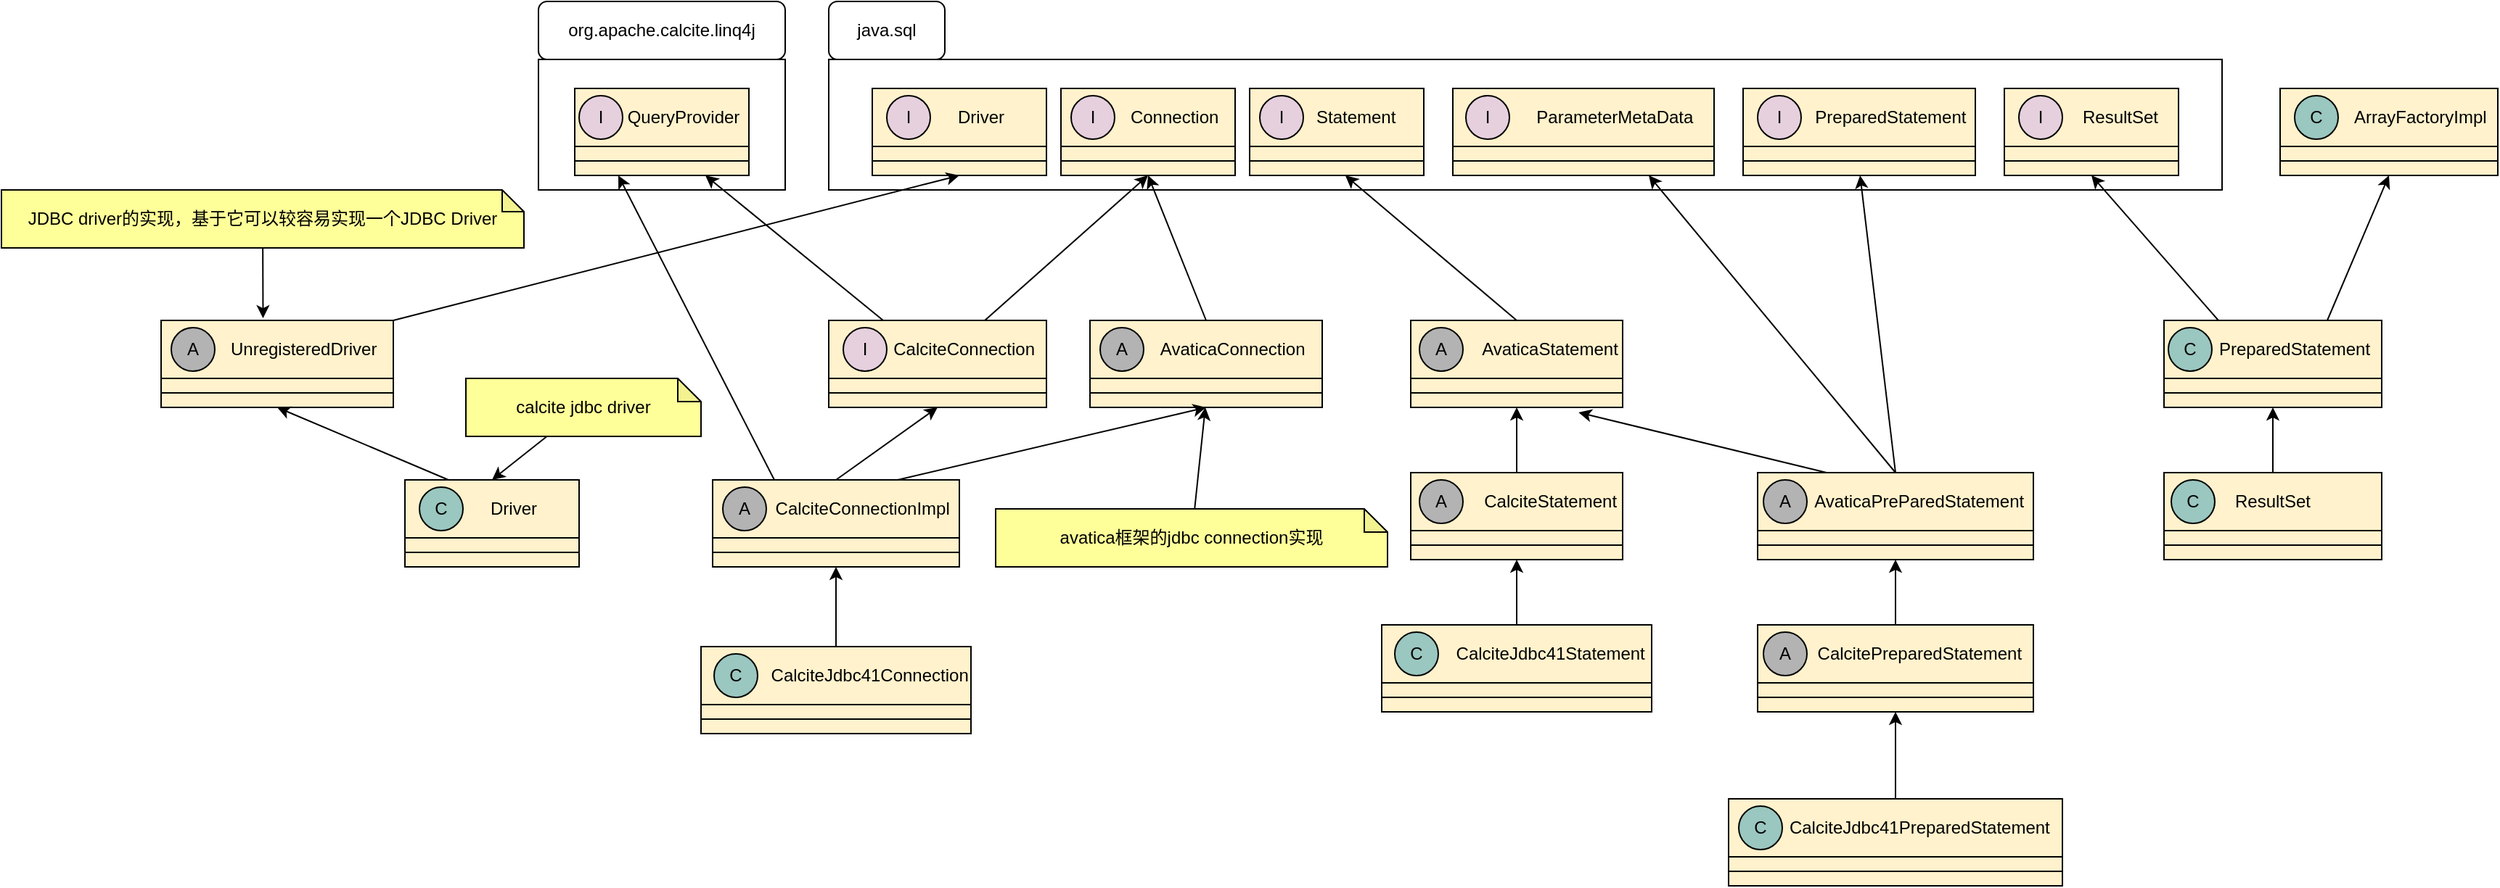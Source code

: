 <mxfile version="16.2.2" type="github">
  <diagram id="-UwCyb8EPpXwhege9Taq" name="Page-1">
    <mxGraphModel dx="2494" dy="644" grid="1" gridSize="10" guides="1" tooltips="1" connect="1" arrows="1" fold="1" page="1" pageScale="1" pageWidth="1169" pageHeight="827" math="0" shadow="0">
      <root>
        <mxCell id="0" />
        <mxCell id="1" parent="0" />
        <mxCell id="8PEX_Hkn2caYpky-pX6P-1" value="" style="rounded=0;whiteSpace=wrap;html=1;" vertex="1" parent="1">
          <mxGeometry x="200" y="140" width="960" height="90" as="geometry" />
        </mxCell>
        <mxCell id="8PEX_Hkn2caYpky-pX6P-2" value="&amp;nbsp; &amp;nbsp; &amp;nbsp; &amp;nbsp; &amp;nbsp;Driver" style="rounded=0;whiteSpace=wrap;html=1;fillColor=#FFF2CC;" vertex="1" parent="1">
          <mxGeometry x="230" y="160" width="120" height="40" as="geometry" />
        </mxCell>
        <mxCell id="8PEX_Hkn2caYpky-pX6P-8" value="java.sql" style="rounded=1;whiteSpace=wrap;html=1;" vertex="1" parent="1">
          <mxGeometry x="200" y="100" width="80" height="40" as="geometry" />
        </mxCell>
        <mxCell id="8PEX_Hkn2caYpky-pX6P-9" value="&amp;nbsp; &amp;nbsp; &amp;nbsp; &amp;nbsp; &amp;nbsp; &amp;nbsp;Connection" style="rounded=0;whiteSpace=wrap;html=1;fillColor=#FFF2CC;" vertex="1" parent="1">
          <mxGeometry x="360" y="160" width="120" height="40" as="geometry" />
        </mxCell>
        <mxCell id="8PEX_Hkn2caYpky-pX6P-10" value="&amp;nbsp; &amp;nbsp; &amp;nbsp; &amp;nbsp; Statement" style="rounded=0;whiteSpace=wrap;html=1;fillColor=#FFF2CC;" vertex="1" parent="1">
          <mxGeometry x="490" y="160" width="120" height="40" as="geometry" />
        </mxCell>
        <mxCell id="8PEX_Hkn2caYpky-pX6P-11" value="&amp;nbsp; &amp;nbsp; &amp;nbsp; &amp;nbsp; &amp;nbsp; &amp;nbsp; &amp;nbsp;ParameterMetaData" style="rounded=0;whiteSpace=wrap;html=1;fillColor=#FFF2CC;" vertex="1" parent="1">
          <mxGeometry x="630" y="160" width="180" height="40" as="geometry" />
        </mxCell>
        <mxCell id="8PEX_Hkn2caYpky-pX6P-12" value="&amp;nbsp; &amp;nbsp; &amp;nbsp; &amp;nbsp; &amp;nbsp; &amp;nbsp; &amp;nbsp;PreparedStatement" style="rounded=0;whiteSpace=wrap;html=1;fillColor=#FFF2CC;" vertex="1" parent="1">
          <mxGeometry x="830" y="160" width="160" height="40" as="geometry" />
        </mxCell>
        <mxCell id="8PEX_Hkn2caYpky-pX6P-13" value="&amp;nbsp; &amp;nbsp; &amp;nbsp; &amp;nbsp; &amp;nbsp; &amp;nbsp; ResultSet" style="rounded=0;whiteSpace=wrap;html=1;fillColor=#FFF2CC;" vertex="1" parent="1">
          <mxGeometry x="1010" y="160" width="120" height="40" as="geometry" />
        </mxCell>
        <mxCell id="8PEX_Hkn2caYpky-pX6P-14" value="" style="rounded=0;whiteSpace=wrap;html=1;fillColor=#FFF2CC;" vertex="1" parent="1">
          <mxGeometry x="230" y="200" width="120" height="10" as="geometry" />
        </mxCell>
        <mxCell id="8PEX_Hkn2caYpky-pX6P-15" value="" style="rounded=0;whiteSpace=wrap;html=1;fillColor=#FFF2CC;" vertex="1" parent="1">
          <mxGeometry x="360" y="200" width="120" height="10" as="geometry" />
        </mxCell>
        <mxCell id="8PEX_Hkn2caYpky-pX6P-16" value="" style="rounded=0;whiteSpace=wrap;html=1;fillColor=#FFF2CC;" vertex="1" parent="1">
          <mxGeometry x="490" y="200" width="120" height="10" as="geometry" />
        </mxCell>
        <mxCell id="8PEX_Hkn2caYpky-pX6P-17" value="" style="rounded=0;whiteSpace=wrap;html=1;fillColor=#FFF2CC;" vertex="1" parent="1">
          <mxGeometry x="630" y="200" width="180" height="10" as="geometry" />
        </mxCell>
        <mxCell id="8PEX_Hkn2caYpky-pX6P-18" value="" style="rounded=0;whiteSpace=wrap;html=1;fillColor=#FFF2CC;" vertex="1" parent="1">
          <mxGeometry x="830" y="200" width="160" height="10" as="geometry" />
        </mxCell>
        <mxCell id="8PEX_Hkn2caYpky-pX6P-19" value="" style="rounded=0;whiteSpace=wrap;html=1;fillColor=#FFF2CC;" vertex="1" parent="1">
          <mxGeometry x="1010" y="200" width="120" height="10" as="geometry" />
        </mxCell>
        <mxCell id="8PEX_Hkn2caYpky-pX6P-20" value="" style="rounded=0;whiteSpace=wrap;html=1;fillColor=#FFFFFF;" vertex="1" parent="1">
          <mxGeometry y="140" width="170" height="90" as="geometry" />
        </mxCell>
        <mxCell id="8PEX_Hkn2caYpky-pX6P-21" value="&amp;nbsp; &amp;nbsp; &amp;nbsp; &amp;nbsp; &amp;nbsp;QueryProvider" style="rounded=0;whiteSpace=wrap;html=1;fillColor=#FFF2CC;" vertex="1" parent="1">
          <mxGeometry x="25" y="160" width="120" height="40" as="geometry" />
        </mxCell>
        <mxCell id="8PEX_Hkn2caYpky-pX6P-22" value="" style="rounded=0;whiteSpace=wrap;html=1;fillColor=#FFF2CC;" vertex="1" parent="1">
          <mxGeometry x="25" y="200" width="120" height="10" as="geometry" />
        </mxCell>
        <mxCell id="8PEX_Hkn2caYpky-pX6P-23" value="org.apache.calcite.linq4j" style="rounded=1;whiteSpace=wrap;html=1;" vertex="1" parent="1">
          <mxGeometry y="100" width="170" height="40" as="geometry" />
        </mxCell>
        <mxCell id="8PEX_Hkn2caYpky-pX6P-24" value="" style="rounded=0;whiteSpace=wrap;html=1;fillColor=#FFF2CC;" vertex="1" parent="1">
          <mxGeometry x="230" y="210" width="120" height="10" as="geometry" />
        </mxCell>
        <mxCell id="8PEX_Hkn2caYpky-pX6P-25" value="" style="rounded=0;whiteSpace=wrap;html=1;fillColor=#FFF2CC;" vertex="1" parent="1">
          <mxGeometry x="360" y="210" width="120" height="10" as="geometry" />
        </mxCell>
        <mxCell id="8PEX_Hkn2caYpky-pX6P-26" value="" style="rounded=0;whiteSpace=wrap;html=1;fillColor=#FFF2CC;" vertex="1" parent="1">
          <mxGeometry x="490" y="210" width="120" height="10" as="geometry" />
        </mxCell>
        <mxCell id="8PEX_Hkn2caYpky-pX6P-27" value="" style="rounded=0;whiteSpace=wrap;html=1;fillColor=#FFF2CC;" vertex="1" parent="1">
          <mxGeometry x="630" y="210" width="180" height="10" as="geometry" />
        </mxCell>
        <mxCell id="8PEX_Hkn2caYpky-pX6P-28" value="" style="rounded=0;whiteSpace=wrap;html=1;fillColor=#FFF2CC;" vertex="1" parent="1">
          <mxGeometry x="830" y="210" width="160" height="10" as="geometry" />
        </mxCell>
        <mxCell id="8PEX_Hkn2caYpky-pX6P-29" value="" style="rounded=0;whiteSpace=wrap;html=1;fillColor=#FFF2CC;" vertex="1" parent="1">
          <mxGeometry x="1010" y="210" width="120" height="10" as="geometry" />
        </mxCell>
        <mxCell id="8PEX_Hkn2caYpky-pX6P-30" value="&amp;nbsp; &amp;nbsp; &amp;nbsp; &amp;nbsp; &amp;nbsp; &amp;nbsp;CalciteConnection" style="rounded=0;whiteSpace=wrap;html=1;fillColor=#FFF2CC;" vertex="1" parent="1">
          <mxGeometry x="200" y="320" width="150" height="40" as="geometry" />
        </mxCell>
        <mxCell id="8PEX_Hkn2caYpky-pX6P-31" value="&amp;nbsp; &amp;nbsp; &amp;nbsp; &amp;nbsp; &amp;nbsp; &amp;nbsp;AvaticaConnection" style="rounded=0;whiteSpace=wrap;html=1;fillColor=#FFF2CC;" vertex="1" parent="1">
          <mxGeometry x="380" y="320" width="160" height="40" as="geometry" />
        </mxCell>
        <mxCell id="8PEX_Hkn2caYpky-pX6P-32" value="&amp;nbsp; &amp;nbsp; &amp;nbsp; &amp;nbsp; &amp;nbsp; &amp;nbsp; &amp;nbsp; AvaticaStatement" style="rounded=0;whiteSpace=wrap;html=1;fillColor=#FFF2CC;" vertex="1" parent="1">
          <mxGeometry x="601" y="320" width="146" height="40" as="geometry" />
        </mxCell>
        <mxCell id="8PEX_Hkn2caYpky-pX6P-33" value="&amp;nbsp; &amp;nbsp; &amp;nbsp; &amp;nbsp; &amp;nbsp; AvaticaPreParedStatement" style="rounded=0;whiteSpace=wrap;html=1;fillColor=#FFF2CC;" vertex="1" parent="1">
          <mxGeometry x="840" y="425" width="190" height="40" as="geometry" />
        </mxCell>
        <mxCell id="8PEX_Hkn2caYpky-pX6P-34" value="&amp;nbsp; &amp;nbsp; &amp;nbsp; &amp;nbsp; &amp;nbsp;PreparedStatement" style="rounded=0;whiteSpace=wrap;html=1;fillColor=#FFF2CC;" vertex="1" parent="1">
          <mxGeometry x="1120" y="320" width="150" height="40" as="geometry" />
        </mxCell>
        <mxCell id="8PEX_Hkn2caYpky-pX6P-35" value="ResultSet" style="rounded=0;whiteSpace=wrap;html=1;fillColor=#FFF2CC;" vertex="1" parent="1">
          <mxGeometry x="1120" y="425" width="150" height="40" as="geometry" />
        </mxCell>
        <mxCell id="8PEX_Hkn2caYpky-pX6P-36" value="" style="rounded=0;whiteSpace=wrap;html=1;fillColor=#FFF2CC;" vertex="1" parent="1">
          <mxGeometry x="200" y="360" width="150" height="10" as="geometry" />
        </mxCell>
        <mxCell id="8PEX_Hkn2caYpky-pX6P-37" value="" style="rounded=0;whiteSpace=wrap;html=1;fillColor=#FFF2CC;" vertex="1" parent="1">
          <mxGeometry x="380" y="360" width="160" height="10" as="geometry" />
        </mxCell>
        <mxCell id="8PEX_Hkn2caYpky-pX6P-38" value="" style="rounded=0;whiteSpace=wrap;html=1;fillColor=#FFF2CC;" vertex="1" parent="1">
          <mxGeometry x="601" y="360" width="146" height="10" as="geometry" />
        </mxCell>
        <mxCell id="8PEX_Hkn2caYpky-pX6P-39" value="" style="rounded=0;whiteSpace=wrap;html=1;fillColor=#FFF2CC;" vertex="1" parent="1">
          <mxGeometry x="840" y="465" width="190" height="10" as="geometry" />
        </mxCell>
        <mxCell id="8PEX_Hkn2caYpky-pX6P-40" value="" style="rounded=0;whiteSpace=wrap;html=1;fillColor=#FFF2CC;" vertex="1" parent="1">
          <mxGeometry x="1120" y="360" width="150" height="10" as="geometry" />
        </mxCell>
        <mxCell id="8PEX_Hkn2caYpky-pX6P-41" value="" style="rounded=0;whiteSpace=wrap;html=1;fillColor=#FFF2CC;" vertex="1" parent="1">
          <mxGeometry x="1120" y="465" width="150" height="10" as="geometry" />
        </mxCell>
        <mxCell id="8PEX_Hkn2caYpky-pX6P-42" value="" style="rounded=0;whiteSpace=wrap;html=1;fillColor=#FFF2CC;" vertex="1" parent="1">
          <mxGeometry x="200" y="370" width="150" height="10" as="geometry" />
        </mxCell>
        <mxCell id="8PEX_Hkn2caYpky-pX6P-43" value="" style="rounded=0;whiteSpace=wrap;html=1;fillColor=#FFF2CC;" vertex="1" parent="1">
          <mxGeometry x="380" y="370" width="160" height="10" as="geometry" />
        </mxCell>
        <mxCell id="8PEX_Hkn2caYpky-pX6P-44" value="" style="rounded=0;whiteSpace=wrap;html=1;fillColor=#FFF2CC;" vertex="1" parent="1">
          <mxGeometry x="601" y="370" width="146" height="10" as="geometry" />
        </mxCell>
        <mxCell id="8PEX_Hkn2caYpky-pX6P-45" value="" style="rounded=0;whiteSpace=wrap;html=1;fillColor=#FFF2CC;" vertex="1" parent="1">
          <mxGeometry x="840" y="475" width="190" height="10" as="geometry" />
        </mxCell>
        <mxCell id="8PEX_Hkn2caYpky-pX6P-46" value="" style="rounded=0;whiteSpace=wrap;html=1;fillColor=#FFF2CC;" vertex="1" parent="1">
          <mxGeometry x="1120" y="370" width="150" height="10" as="geometry" />
        </mxCell>
        <mxCell id="8PEX_Hkn2caYpky-pX6P-47" value="" style="rounded=0;whiteSpace=wrap;html=1;fillColor=#FFF2CC;" vertex="1" parent="1">
          <mxGeometry x="1120" y="475" width="150" height="10" as="geometry" />
        </mxCell>
        <mxCell id="8PEX_Hkn2caYpky-pX6P-48" value="" style="endArrow=classic;html=1;rounded=0;exitX=0.717;exitY=0;exitDx=0;exitDy=0;exitPerimeter=0;entryX=0.5;entryY=1;entryDx=0;entryDy=0;fillColor=#FFF2CC;" edge="1" parent="1" source="8PEX_Hkn2caYpky-pX6P-30" target="8PEX_Hkn2caYpky-pX6P-25">
          <mxGeometry width="50" height="50" relative="1" as="geometry">
            <mxPoint x="320" y="340" as="sourcePoint" />
            <mxPoint x="410" y="300" as="targetPoint" />
          </mxGeometry>
        </mxCell>
        <mxCell id="8PEX_Hkn2caYpky-pX6P-49" value="" style="rounded=0;whiteSpace=wrap;html=1;fillColor=#FFF2CC;" vertex="1" parent="1">
          <mxGeometry x="25" y="210" width="120" height="10" as="geometry" />
        </mxCell>
        <mxCell id="8PEX_Hkn2caYpky-pX6P-50" value="" style="endArrow=classic;html=1;rounded=0;exitX=0.25;exitY=0;exitDx=0;exitDy=0;entryX=0.75;entryY=1;entryDx=0;entryDy=0;fillColor=#FFF2CC;" edge="1" parent="1" source="8PEX_Hkn2caYpky-pX6P-30" target="8PEX_Hkn2caYpky-pX6P-49">
          <mxGeometry width="50" height="50" relative="1" as="geometry">
            <mxPoint x="324.12" y="361.84" as="sourcePoint" />
            <mxPoint x="430" y="230" as="targetPoint" />
          </mxGeometry>
        </mxCell>
        <mxCell id="8PEX_Hkn2caYpky-pX6P-51" value="I" style="ellipse;whiteSpace=wrap;html=1;aspect=fixed;fillColor=#E6D0DE;" vertex="1" parent="1">
          <mxGeometry x="240" y="165" width="30" height="30" as="geometry" />
        </mxCell>
        <mxCell id="8PEX_Hkn2caYpky-pX6P-52" value="I" style="ellipse;whiteSpace=wrap;html=1;aspect=fixed;fillColor=#E6D0DE;" vertex="1" parent="1">
          <mxGeometry x="367" y="165" width="30" height="30" as="geometry" />
        </mxCell>
        <mxCell id="8PEX_Hkn2caYpky-pX6P-53" value="I" style="ellipse;whiteSpace=wrap;html=1;aspect=fixed;fillColor=#E6D0DE;" vertex="1" parent="1">
          <mxGeometry x="497" y="165" width="30" height="30" as="geometry" />
        </mxCell>
        <mxCell id="8PEX_Hkn2caYpky-pX6P-54" value="I" style="ellipse;whiteSpace=wrap;html=1;aspect=fixed;fillColor=#E6D0DE;" vertex="1" parent="1">
          <mxGeometry x="639" y="165" width="30" height="30" as="geometry" />
        </mxCell>
        <mxCell id="8PEX_Hkn2caYpky-pX6P-55" value="I" style="ellipse;whiteSpace=wrap;html=1;aspect=fixed;fillColor=#E6D0DE;" vertex="1" parent="1">
          <mxGeometry x="840" y="165" width="30" height="30" as="geometry" />
        </mxCell>
        <mxCell id="8PEX_Hkn2caYpky-pX6P-56" value="I" style="ellipse;whiteSpace=wrap;html=1;aspect=fixed;fillColor=#E6D0DE;" vertex="1" parent="1">
          <mxGeometry x="1020" y="165" width="30" height="30" as="geometry" />
        </mxCell>
        <mxCell id="8PEX_Hkn2caYpky-pX6P-57" value="&amp;nbsp; &amp;nbsp; &amp;nbsp; &amp;nbsp; &amp;nbsp; &amp;nbsp; &amp;nbsp;ArrayFactoryImpl" style="rounded=0;whiteSpace=wrap;html=1;fillColor=#FFF2CC;" vertex="1" parent="1">
          <mxGeometry x="1200" y="160" width="150" height="40" as="geometry" />
        </mxCell>
        <mxCell id="8PEX_Hkn2caYpky-pX6P-58" value="" style="rounded=0;whiteSpace=wrap;html=1;fillColor=#FFF2CC;" vertex="1" parent="1">
          <mxGeometry x="1200" y="200" width="150" height="10" as="geometry" />
        </mxCell>
        <mxCell id="8PEX_Hkn2caYpky-pX6P-59" value="" style="rounded=0;whiteSpace=wrap;html=1;fillColor=#FFF2CC;" vertex="1" parent="1">
          <mxGeometry x="1200" y="210" width="150" height="10" as="geometry" />
        </mxCell>
        <mxCell id="8PEX_Hkn2caYpky-pX6P-60" value="C" style="ellipse;whiteSpace=wrap;html=1;aspect=fixed;fillColor=#9AC7BF;" vertex="1" parent="1">
          <mxGeometry x="1210" y="165" width="30" height="30" as="geometry" />
        </mxCell>
        <mxCell id="8PEX_Hkn2caYpky-pX6P-61" value="I" style="ellipse;whiteSpace=wrap;html=1;aspect=fixed;fillColor=#E6D0DE;" vertex="1" parent="1">
          <mxGeometry x="28" y="165" width="30" height="30" as="geometry" />
        </mxCell>
        <mxCell id="8PEX_Hkn2caYpky-pX6P-62" value="" style="endArrow=classic;html=1;rounded=0;exitX=0.5;exitY=0;exitDx=0;exitDy=0;entryX=0.5;entryY=1;entryDx=0;entryDy=0;fillColor=#FFF2CC;" edge="1" parent="1" source="8PEX_Hkn2caYpky-pX6P-31" target="8PEX_Hkn2caYpky-pX6P-25">
          <mxGeometry width="50" height="50" relative="1" as="geometry">
            <mxPoint x="324.12" y="361.84" as="sourcePoint" />
            <mxPoint x="430" y="230" as="targetPoint" />
          </mxGeometry>
        </mxCell>
        <mxCell id="8PEX_Hkn2caYpky-pX6P-63" value="I" style="ellipse;whiteSpace=wrap;html=1;aspect=fixed;fillColor=#E6D0DE;" vertex="1" parent="1">
          <mxGeometry x="210" y="325" width="30" height="30" as="geometry" />
        </mxCell>
        <mxCell id="8PEX_Hkn2caYpky-pX6P-64" value="A" style="ellipse;whiteSpace=wrap;html=1;aspect=fixed;fillColor=#B3B3B3;" vertex="1" parent="1">
          <mxGeometry x="387" y="325" width="30" height="30" as="geometry" />
        </mxCell>
        <mxCell id="8PEX_Hkn2caYpky-pX6P-65" value="A" style="ellipse;whiteSpace=wrap;html=1;aspect=fixed;fillColor=#B3B3B3;" vertex="1" parent="1">
          <mxGeometry x="607" y="325" width="30" height="30" as="geometry" />
        </mxCell>
        <mxCell id="8PEX_Hkn2caYpky-pX6P-66" value="" style="endArrow=classic;html=1;rounded=0;exitX=0.5;exitY=0;exitDx=0;exitDy=0;fillColor=#FFF2CC;" edge="1" parent="1" source="8PEX_Hkn2caYpky-pX6P-32" target="8PEX_Hkn2caYpky-pX6P-26">
          <mxGeometry width="50" height="50" relative="1" as="geometry">
            <mxPoint x="450" y="360" as="sourcePoint" />
            <mxPoint x="430" y="230" as="targetPoint" />
          </mxGeometry>
        </mxCell>
        <mxCell id="8PEX_Hkn2caYpky-pX6P-67" value="&amp;nbsp; &amp;nbsp; &amp;nbsp; &amp;nbsp; &amp;nbsp; &amp;nbsp; &amp;nbsp; CalciteStatement" style="rounded=0;whiteSpace=wrap;html=1;fillColor=#FFF2CC;" vertex="1" parent="1">
          <mxGeometry x="601" y="425" width="146" height="40" as="geometry" />
        </mxCell>
        <mxCell id="8PEX_Hkn2caYpky-pX6P-68" value="" style="rounded=0;whiteSpace=wrap;html=1;fillColor=#FFF2CC;" vertex="1" parent="1">
          <mxGeometry x="601" y="465" width="146" height="10" as="geometry" />
        </mxCell>
        <mxCell id="8PEX_Hkn2caYpky-pX6P-69" value="" style="rounded=0;whiteSpace=wrap;html=1;fillColor=#FFF2CC;" vertex="1" parent="1">
          <mxGeometry x="601" y="475" width="146" height="10" as="geometry" />
        </mxCell>
        <mxCell id="8PEX_Hkn2caYpky-pX6P-70" value="A" style="ellipse;whiteSpace=wrap;html=1;aspect=fixed;fillColor=#B3B3B3;" vertex="1" parent="1">
          <mxGeometry x="607" y="430" width="30" height="30" as="geometry" />
        </mxCell>
        <mxCell id="8PEX_Hkn2caYpky-pX6P-71" value="&amp;nbsp; &amp;nbsp; &amp;nbsp; &amp;nbsp; &amp;nbsp; &amp;nbsp; &amp;nbsp; CalciteJdbc41Statement" style="rounded=0;whiteSpace=wrap;html=1;fillColor=#FFF2CC;" vertex="1" parent="1">
          <mxGeometry x="581" y="530" width="186" height="40" as="geometry" />
        </mxCell>
        <mxCell id="8PEX_Hkn2caYpky-pX6P-72" value="" style="rounded=0;whiteSpace=wrap;html=1;fillColor=#FFF2CC;" vertex="1" parent="1">
          <mxGeometry x="581" y="570" width="186" height="10" as="geometry" />
        </mxCell>
        <mxCell id="8PEX_Hkn2caYpky-pX6P-73" value="" style="rounded=0;whiteSpace=wrap;html=1;fillColor=#FFF2CC;" vertex="1" parent="1">
          <mxGeometry x="581" y="580" width="186" height="10" as="geometry" />
        </mxCell>
        <mxCell id="8PEX_Hkn2caYpky-pX6P-75" value="A" style="ellipse;whiteSpace=wrap;html=1;aspect=fixed;fillColor=#B3B3B3;" vertex="1" parent="1">
          <mxGeometry x="844" y="430" width="30" height="30" as="geometry" />
        </mxCell>
        <mxCell id="8PEX_Hkn2caYpky-pX6P-76" value="&amp;nbsp; &amp;nbsp; &amp;nbsp; &amp;nbsp; &amp;nbsp; CalcitePreparedStatement" style="rounded=0;whiteSpace=wrap;html=1;fillColor=#FFF2CC;" vertex="1" parent="1">
          <mxGeometry x="840" y="530" width="190" height="40" as="geometry" />
        </mxCell>
        <mxCell id="8PEX_Hkn2caYpky-pX6P-77" value="" style="rounded=0;whiteSpace=wrap;html=1;fillColor=#FFF2CC;" vertex="1" parent="1">
          <mxGeometry x="840" y="570" width="190" height="10" as="geometry" />
        </mxCell>
        <mxCell id="8PEX_Hkn2caYpky-pX6P-78" value="" style="rounded=0;whiteSpace=wrap;html=1;fillColor=#FFF2CC;" vertex="1" parent="1">
          <mxGeometry x="840" y="580" width="190" height="10" as="geometry" />
        </mxCell>
        <mxCell id="8PEX_Hkn2caYpky-pX6P-79" value="A" style="ellipse;whiteSpace=wrap;html=1;aspect=fixed;fillColor=#B3B3B3;" vertex="1" parent="1">
          <mxGeometry x="844" y="535" width="30" height="30" as="geometry" />
        </mxCell>
        <mxCell id="8PEX_Hkn2caYpky-pX6P-80" value="C" style="ellipse;whiteSpace=wrap;html=1;aspect=fixed;fillColor=#9AC7BF;" vertex="1" parent="1">
          <mxGeometry x="590" y="535" width="30" height="30" as="geometry" />
        </mxCell>
        <mxCell id="8PEX_Hkn2caYpky-pX6P-81" value="&amp;nbsp; &amp;nbsp; &amp;nbsp; &amp;nbsp; &amp;nbsp; CalciteJdbc41PreparedStatement" style="rounded=0;whiteSpace=wrap;html=1;fillColor=#FFF2CC;" vertex="1" parent="1">
          <mxGeometry x="820" y="650" width="230" height="40" as="geometry" />
        </mxCell>
        <mxCell id="8PEX_Hkn2caYpky-pX6P-82" value="" style="rounded=0;whiteSpace=wrap;html=1;fillColor=#FFF2CC;" vertex="1" parent="1">
          <mxGeometry x="820" y="690" width="230" height="10" as="geometry" />
        </mxCell>
        <mxCell id="8PEX_Hkn2caYpky-pX6P-83" value="" style="rounded=0;whiteSpace=wrap;html=1;fillColor=#FFF2CC;" vertex="1" parent="1">
          <mxGeometry x="820" y="700" width="230" height="10" as="geometry" />
        </mxCell>
        <mxCell id="8PEX_Hkn2caYpky-pX6P-85" value="C" style="ellipse;whiteSpace=wrap;html=1;aspect=fixed;fillColor=#9AC7BF;" vertex="1" parent="1">
          <mxGeometry x="827" y="655" width="30" height="30" as="geometry" />
        </mxCell>
        <mxCell id="8PEX_Hkn2caYpky-pX6P-117" value="" style="endArrow=classic;html=1;rounded=0;exitX=0.5;exitY=0;exitDx=0;exitDy=0;fillColor=#FFF2CC;entryX=0.75;entryY=1;entryDx=0;entryDy=0;" edge="1" parent="1" source="8PEX_Hkn2caYpky-pX6P-33" target="8PEX_Hkn2caYpky-pX6P-27">
          <mxGeometry width="50" height="50" relative="1" as="geometry">
            <mxPoint x="684.0" y="330" as="sourcePoint" />
            <mxPoint x="565.905" y="230" as="targetPoint" />
          </mxGeometry>
        </mxCell>
        <mxCell id="8PEX_Hkn2caYpky-pX6P-118" value="" style="endArrow=classic;html=1;rounded=0;exitX=0.5;exitY=0;exitDx=0;exitDy=0;fillColor=#FFF2CC;entryX=0.5;entryY=1;entryDx=0;entryDy=0;" edge="1" parent="1" source="8PEX_Hkn2caYpky-pX6P-67" target="8PEX_Hkn2caYpky-pX6P-44">
          <mxGeometry width="50" height="50" relative="1" as="geometry">
            <mxPoint x="694.0" y="340" as="sourcePoint" />
            <mxPoint x="575.905" y="240" as="targetPoint" />
          </mxGeometry>
        </mxCell>
        <mxCell id="8PEX_Hkn2caYpky-pX6P-119" value="" style="endArrow=classic;html=1;rounded=0;exitX=0.5;exitY=0;exitDx=0;exitDy=0;fillColor=#FFF2CC;entryX=0.5;entryY=1;entryDx=0;entryDy=0;" edge="1" parent="1" source="8PEX_Hkn2caYpky-pX6P-71" target="8PEX_Hkn2caYpky-pX6P-69">
          <mxGeometry width="50" height="50" relative="1" as="geometry">
            <mxPoint x="704.0" y="350" as="sourcePoint" />
            <mxPoint x="585.905" y="250" as="targetPoint" />
          </mxGeometry>
        </mxCell>
        <mxCell id="8PEX_Hkn2caYpky-pX6P-120" value="" style="endArrow=classic;html=1;rounded=0;exitX=0.5;exitY=0;exitDx=0;exitDy=0;fillColor=#FFF2CC;" edge="1" parent="1" source="8PEX_Hkn2caYpky-pX6P-33" target="8PEX_Hkn2caYpky-pX6P-28">
          <mxGeometry width="50" height="50" relative="1" as="geometry">
            <mxPoint x="945" y="435" as="sourcePoint" />
            <mxPoint x="775" y="230" as="targetPoint" />
          </mxGeometry>
        </mxCell>
        <mxCell id="8PEX_Hkn2caYpky-pX6P-121" value="" style="endArrow=classic;html=1;rounded=0;fillColor=#FFF2CC;entryX=0.792;entryY=1.35;entryDx=0;entryDy=0;entryPerimeter=0;exitX=0.25;exitY=0;exitDx=0;exitDy=0;" edge="1" parent="1" source="8PEX_Hkn2caYpky-pX6P-33" target="8PEX_Hkn2caYpky-pX6P-44">
          <mxGeometry width="50" height="50" relative="1" as="geometry">
            <mxPoint x="870" y="420" as="sourcePoint" />
            <mxPoint x="785" y="240" as="targetPoint" />
          </mxGeometry>
        </mxCell>
        <mxCell id="8PEX_Hkn2caYpky-pX6P-122" value="" style="endArrow=classic;html=1;rounded=0;exitX=0.5;exitY=0;exitDx=0;exitDy=0;fillColor=#FFF2CC;entryX=0.5;entryY=1;entryDx=0;entryDy=0;" edge="1" parent="1" source="8PEX_Hkn2caYpky-pX6P-76" target="8PEX_Hkn2caYpky-pX6P-45">
          <mxGeometry width="50" height="50" relative="1" as="geometry">
            <mxPoint x="965" y="455" as="sourcePoint" />
            <mxPoint x="795" y="250" as="targetPoint" />
          </mxGeometry>
        </mxCell>
        <mxCell id="8PEX_Hkn2caYpky-pX6P-123" value="" style="endArrow=classic;html=1;rounded=0;exitX=0.5;exitY=0;exitDx=0;exitDy=0;fillColor=#FFF2CC;entryX=0.5;entryY=1;entryDx=0;entryDy=0;" edge="1" parent="1" source="8PEX_Hkn2caYpky-pX6P-81" target="8PEX_Hkn2caYpky-pX6P-78">
          <mxGeometry width="50" height="50" relative="1" as="geometry">
            <mxPoint x="975" y="465" as="sourcePoint" />
            <mxPoint x="805" y="260" as="targetPoint" />
          </mxGeometry>
        </mxCell>
        <mxCell id="8PEX_Hkn2caYpky-pX6P-124" value="" style="endArrow=classic;html=1;rounded=0;exitX=0.5;exitY=0;exitDx=0;exitDy=0;fillColor=#FFF2CC;entryX=0.5;entryY=1;entryDx=0;entryDy=0;" edge="1" parent="1" source="8PEX_Hkn2caYpky-pX6P-35" target="8PEX_Hkn2caYpky-pX6P-46">
          <mxGeometry width="50" height="50" relative="1" as="geometry">
            <mxPoint x="985" y="475" as="sourcePoint" />
            <mxPoint x="815" y="270" as="targetPoint" />
          </mxGeometry>
        </mxCell>
        <mxCell id="8PEX_Hkn2caYpky-pX6P-125" value="" style="endArrow=classic;html=1;rounded=0;exitX=0.25;exitY=0;exitDx=0;exitDy=0;fillColor=#FFF2CC;entryX=0.5;entryY=1;entryDx=0;entryDy=0;" edge="1" parent="1" source="8PEX_Hkn2caYpky-pX6P-34" target="8PEX_Hkn2caYpky-pX6P-29">
          <mxGeometry width="50" height="50" relative="1" as="geometry">
            <mxPoint x="995" y="485" as="sourcePoint" />
            <mxPoint x="825" y="280" as="targetPoint" />
          </mxGeometry>
        </mxCell>
        <mxCell id="8PEX_Hkn2caYpky-pX6P-126" value="" style="endArrow=classic;html=1;rounded=0;exitX=0.75;exitY=0;exitDx=0;exitDy=0;fillColor=#FFF2CC;entryX=0.5;entryY=1;entryDx=0;entryDy=0;" edge="1" parent="1" source="8PEX_Hkn2caYpky-pX6P-34" target="8PEX_Hkn2caYpky-pX6P-59">
          <mxGeometry width="50" height="50" relative="1" as="geometry">
            <mxPoint x="1005" y="495" as="sourcePoint" />
            <mxPoint x="835" y="290" as="targetPoint" />
          </mxGeometry>
        </mxCell>
        <mxCell id="8PEX_Hkn2caYpky-pX6P-127" value="C" style="ellipse;whiteSpace=wrap;html=1;aspect=fixed;fillColor=#9AC7BF;" vertex="1" parent="1">
          <mxGeometry x="1123" y="325" width="30" height="30" as="geometry" />
        </mxCell>
        <mxCell id="8PEX_Hkn2caYpky-pX6P-128" value="C" style="ellipse;whiteSpace=wrap;html=1;aspect=fixed;fillColor=#9AC7BF;" vertex="1" parent="1">
          <mxGeometry x="1125" y="430" width="30" height="30" as="geometry" />
        </mxCell>
        <mxCell id="8PEX_Hkn2caYpky-pX6P-129" value="&amp;nbsp; &amp;nbsp; &amp;nbsp; &amp;nbsp; &amp;nbsp;Driver" style="rounded=0;whiteSpace=wrap;html=1;fillColor=#FFF2CC;" vertex="1" parent="1">
          <mxGeometry x="-92" y="430" width="120" height="40" as="geometry" />
        </mxCell>
        <mxCell id="8PEX_Hkn2caYpky-pX6P-130" value="" style="rounded=0;whiteSpace=wrap;html=1;fillColor=#FFF2CC;" vertex="1" parent="1">
          <mxGeometry x="-92" y="470" width="120" height="10" as="geometry" />
        </mxCell>
        <mxCell id="8PEX_Hkn2caYpky-pX6P-131" value="" style="rounded=0;whiteSpace=wrap;html=1;fillColor=#FFF2CC;" vertex="1" parent="1">
          <mxGeometry x="-92" y="480" width="120" height="10" as="geometry" />
        </mxCell>
        <mxCell id="8PEX_Hkn2caYpky-pX6P-133" value="&amp;nbsp; &amp;nbsp; &amp;nbsp; &amp;nbsp; &amp;nbsp; &amp;nbsp;UnregisteredDriver" style="rounded=0;whiteSpace=wrap;html=1;fillColor=#FFF2CC;" vertex="1" parent="1">
          <mxGeometry x="-260" y="320" width="160" height="40" as="geometry" />
        </mxCell>
        <mxCell id="8PEX_Hkn2caYpky-pX6P-134" value="" style="rounded=0;whiteSpace=wrap;html=1;fillColor=#FFF2CC;" vertex="1" parent="1">
          <mxGeometry x="-260" y="360" width="160" height="10" as="geometry" />
        </mxCell>
        <mxCell id="8PEX_Hkn2caYpky-pX6P-135" value="" style="rounded=0;whiteSpace=wrap;html=1;fillColor=#FFF2CC;" vertex="1" parent="1">
          <mxGeometry x="-260" y="370" width="160" height="10" as="geometry" />
        </mxCell>
        <mxCell id="8PEX_Hkn2caYpky-pX6P-136" value="A" style="ellipse;whiteSpace=wrap;html=1;aspect=fixed;fillColor=#B3B3B3;" vertex="1" parent="1">
          <mxGeometry x="-253" y="325" width="30" height="30" as="geometry" />
        </mxCell>
        <mxCell id="8PEX_Hkn2caYpky-pX6P-137" value="C" style="ellipse;whiteSpace=wrap;html=1;aspect=fixed;fillColor=#9AC7BF;" vertex="1" parent="1">
          <mxGeometry x="-82" y="435" width="30" height="30" as="geometry" />
        </mxCell>
        <mxCell id="8PEX_Hkn2caYpky-pX6P-138" value="" style="endArrow=classic;html=1;rounded=0;exitX=1;exitY=0;exitDx=0;exitDy=0;entryX=0.5;entryY=1;entryDx=0;entryDy=0;fillColor=#FFF2CC;" edge="1" parent="1" source="8PEX_Hkn2caYpky-pX6P-133" target="8PEX_Hkn2caYpky-pX6P-24">
          <mxGeometry width="50" height="50" relative="1" as="geometry">
            <mxPoint x="247.5" y="330" as="sourcePoint" />
            <mxPoint x="125" y="230" as="targetPoint" />
          </mxGeometry>
        </mxCell>
        <mxCell id="8PEX_Hkn2caYpky-pX6P-139" value="" style="endArrow=classic;html=1;rounded=0;exitX=0.25;exitY=0;exitDx=0;exitDy=0;entryX=0.5;entryY=1;entryDx=0;entryDy=0;fillColor=#FFF2CC;" edge="1" parent="1" source="8PEX_Hkn2caYpky-pX6P-129" target="8PEX_Hkn2caYpky-pX6P-135">
          <mxGeometry width="50" height="50" relative="1" as="geometry">
            <mxPoint x="257.5" y="340" as="sourcePoint" />
            <mxPoint x="135" y="240" as="targetPoint" />
          </mxGeometry>
        </mxCell>
        <mxCell id="8PEX_Hkn2caYpky-pX6P-140" value="&amp;nbsp; &amp;nbsp; &amp;nbsp; &amp;nbsp; &amp;nbsp; &amp;nbsp;CalciteConnectionImpl" style="rounded=0;whiteSpace=wrap;html=1;fillColor=#FFF2CC;" vertex="1" parent="1">
          <mxGeometry x="120" y="430" width="170" height="40" as="geometry" />
        </mxCell>
        <mxCell id="8PEX_Hkn2caYpky-pX6P-141" value="" style="rounded=0;whiteSpace=wrap;html=1;fillColor=#FFF2CC;" vertex="1" parent="1">
          <mxGeometry x="120" y="470" width="170" height="10" as="geometry" />
        </mxCell>
        <mxCell id="8PEX_Hkn2caYpky-pX6P-142" value="" style="rounded=0;whiteSpace=wrap;html=1;fillColor=#FFF2CC;" vertex="1" parent="1">
          <mxGeometry x="120" y="480" width="170" height="10" as="geometry" />
        </mxCell>
        <mxCell id="8PEX_Hkn2caYpky-pX6P-143" value="A" style="ellipse;whiteSpace=wrap;html=1;aspect=fixed;fillColor=#B3B3B3;" vertex="1" parent="1">
          <mxGeometry x="127" y="435" width="30" height="30" as="geometry" />
        </mxCell>
        <mxCell id="8PEX_Hkn2caYpky-pX6P-144" value="&amp;nbsp; &amp;nbsp; &amp;nbsp; &amp;nbsp; &amp;nbsp; &amp;nbsp; &amp;nbsp; CalciteJdbc41Connection" style="rounded=0;whiteSpace=wrap;html=1;fillColor=#FFF2CC;" vertex="1" parent="1">
          <mxGeometry x="112" y="545" width="186" height="40" as="geometry" />
        </mxCell>
        <mxCell id="8PEX_Hkn2caYpky-pX6P-145" value="" style="rounded=0;whiteSpace=wrap;html=1;fillColor=#FFF2CC;" vertex="1" parent="1">
          <mxGeometry x="112" y="585" width="186" height="10" as="geometry" />
        </mxCell>
        <mxCell id="8PEX_Hkn2caYpky-pX6P-146" value="" style="rounded=0;whiteSpace=wrap;html=1;fillColor=#FFF2CC;" vertex="1" parent="1">
          <mxGeometry x="112" y="595" width="186" height="10" as="geometry" />
        </mxCell>
        <mxCell id="8PEX_Hkn2caYpky-pX6P-147" value="C" style="ellipse;whiteSpace=wrap;html=1;aspect=fixed;fillColor=#9AC7BF;" vertex="1" parent="1">
          <mxGeometry x="121" y="550" width="30" height="30" as="geometry" />
        </mxCell>
        <mxCell id="8PEX_Hkn2caYpky-pX6P-148" value="" style="endArrow=classic;html=1;rounded=0;exitX=0.5;exitY=0;exitDx=0;exitDy=0;entryX=0.5;entryY=1;entryDx=0;entryDy=0;fillColor=#FFF2CC;" edge="1" parent="1" source="8PEX_Hkn2caYpky-pX6P-140" target="8PEX_Hkn2caYpky-pX6P-42">
          <mxGeometry width="50" height="50" relative="1" as="geometry">
            <mxPoint x="317.55" y="330" as="sourcePoint" />
            <mxPoint x="430" y="230" as="targetPoint" />
          </mxGeometry>
        </mxCell>
        <mxCell id="8PEX_Hkn2caYpky-pX6P-149" value="" style="endArrow=classic;html=1;rounded=0;exitX=0.75;exitY=0;exitDx=0;exitDy=0;entryX=0.5;entryY=1;entryDx=0;entryDy=0;fillColor=#FFF2CC;" edge="1" parent="1" source="8PEX_Hkn2caYpky-pX6P-140" target="8PEX_Hkn2caYpky-pX6P-43">
          <mxGeometry width="50" height="50" relative="1" as="geometry">
            <mxPoint x="327.55" y="340" as="sourcePoint" />
            <mxPoint x="440" y="240" as="targetPoint" />
          </mxGeometry>
        </mxCell>
        <mxCell id="8PEX_Hkn2caYpky-pX6P-150" value="" style="endArrow=classic;html=1;rounded=0;exitX=0.25;exitY=0;exitDx=0;exitDy=0;entryX=0.25;entryY=1;entryDx=0;entryDy=0;fillColor=#FFF2CC;" edge="1" parent="1" source="8PEX_Hkn2caYpky-pX6P-140" target="8PEX_Hkn2caYpky-pX6P-49">
          <mxGeometry width="50" height="50" relative="1" as="geometry">
            <mxPoint x="337.55" y="350" as="sourcePoint" />
            <mxPoint x="450" y="250" as="targetPoint" />
          </mxGeometry>
        </mxCell>
        <mxCell id="8PEX_Hkn2caYpky-pX6P-152" value="" style="endArrow=classic;html=1;rounded=0;entryX=0.5;entryY=1;entryDx=0;entryDy=0;fillColor=#FFF2CC;" edge="1" parent="1" source="8PEX_Hkn2caYpky-pX6P-144" target="8PEX_Hkn2caYpky-pX6P-142">
          <mxGeometry width="50" height="50" relative="1" as="geometry">
            <mxPoint x="215" y="440" as="sourcePoint" />
            <mxPoint x="285" y="390" as="targetPoint" />
          </mxGeometry>
        </mxCell>
        <mxCell id="8PEX_Hkn2caYpky-pX6P-154" value="" style="edgeStyle=none;rounded=0;orthogonalLoop=1;jettySize=auto;html=1;fillColor=#FFF2CC;elbow=vertical;entryX=0.5;entryY=0;entryDx=0;entryDy=0;" edge="1" parent="1" source="8PEX_Hkn2caYpky-pX6P-153" target="8PEX_Hkn2caYpky-pX6P-129">
          <mxGeometry relative="1" as="geometry" />
        </mxCell>
        <mxCell id="8PEX_Hkn2caYpky-pX6P-153" value="calcite jdbc driver" style="shape=note;whiteSpace=wrap;html=1;backgroundOutline=1;darkOpacity=0.05;fillColor=#FFFF99;size=16;" vertex="1" parent="1">
          <mxGeometry x="-50" y="360" width="162" height="40" as="geometry" />
        </mxCell>
        <mxCell id="8PEX_Hkn2caYpky-pX6P-156" value="" style="edgeStyle=none;rounded=0;orthogonalLoop=1;jettySize=auto;html=1;fillColor=#FFF2CC;elbow=vertical;" edge="1" parent="1" source="8PEX_Hkn2caYpky-pX6P-155" target="8PEX_Hkn2caYpky-pX6P-43">
          <mxGeometry relative="1" as="geometry" />
        </mxCell>
        <mxCell id="8PEX_Hkn2caYpky-pX6P-155" value="avatica框架的jdbc connection实现" style="shape=note;whiteSpace=wrap;html=1;backgroundOutline=1;darkOpacity=0.05;fillColor=#FFFF99;size=16;" vertex="1" parent="1">
          <mxGeometry x="315" y="450" width="270" height="40" as="geometry" />
        </mxCell>
        <mxCell id="8PEX_Hkn2caYpky-pX6P-158" value="" style="edgeStyle=none;rounded=0;orthogonalLoop=1;jettySize=auto;html=1;fillColor=#FFF2CC;elbow=vertical;entryX=0.439;entryY=-0.037;entryDx=0;entryDy=0;entryPerimeter=0;" edge="1" parent="1" source="8PEX_Hkn2caYpky-pX6P-157" target="8PEX_Hkn2caYpky-pX6P-133">
          <mxGeometry relative="1" as="geometry" />
        </mxCell>
        <mxCell id="8PEX_Hkn2caYpky-pX6P-157" value="JDBC driver的实现，基于它可以较容易实现一个JDBC Driver" style="shape=note;whiteSpace=wrap;html=1;backgroundOutline=1;darkOpacity=0.05;fillColor=#FFFF99;size=15;" vertex="1" parent="1">
          <mxGeometry x="-370" y="230" width="360" height="40" as="geometry" />
        </mxCell>
      </root>
    </mxGraphModel>
  </diagram>
</mxfile>
